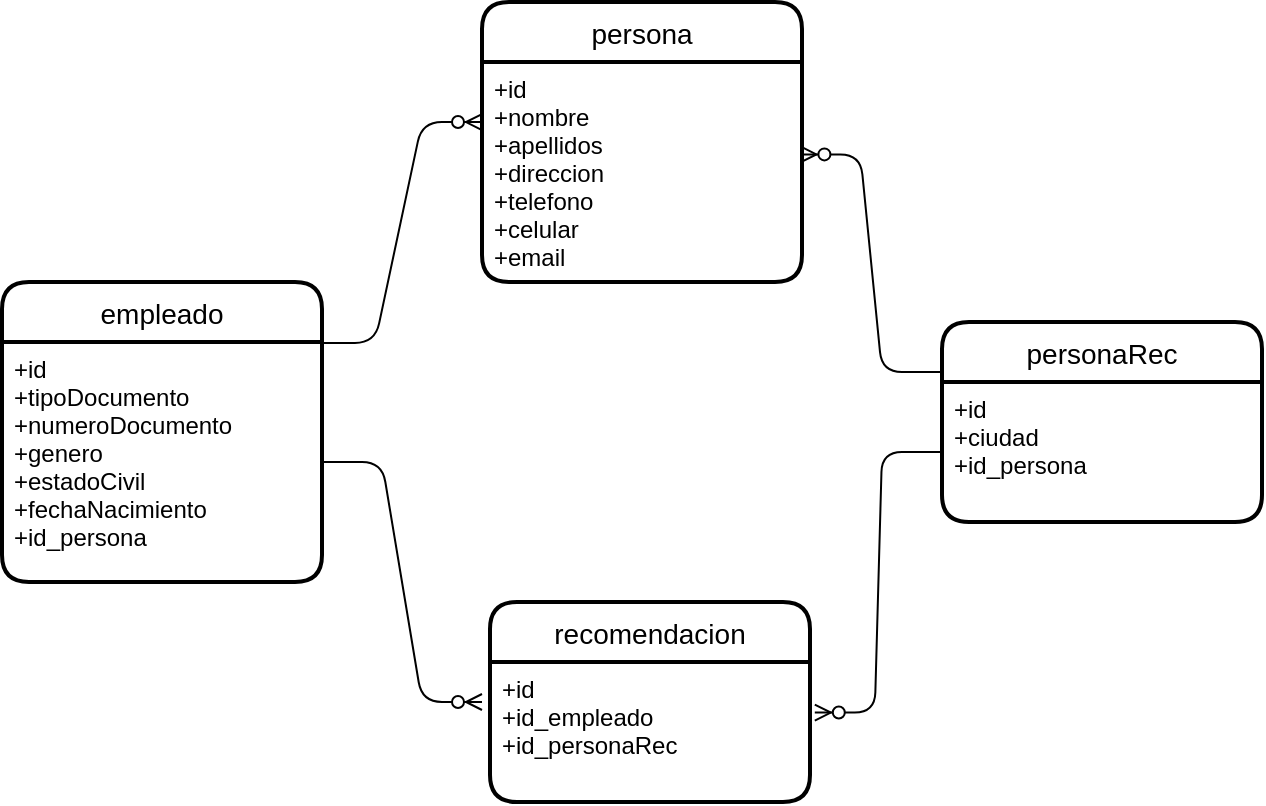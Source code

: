 <mxfile version="14.9.3" type="device"><diagram id="mXrS1bWBonxSjBd5YaG2" name="Page-1"><mxGraphModel dx="898" dy="666" grid="1" gridSize="10" guides="1" tooltips="1" connect="1" arrows="1" fold="1" page="1" pageScale="1" pageWidth="827" pageHeight="1169" math="0" shadow="0"><root><mxCell id="0"/><mxCell id="1" parent="0"/><mxCell id="XEVsGi7ddhpexTijTXXy-1" value="persona" style="swimlane;childLayout=stackLayout;horizontal=1;startSize=30;horizontalStack=0;rounded=1;fontSize=14;fontStyle=0;strokeWidth=2;resizeParent=0;resizeLast=1;shadow=0;dashed=0;align=center;" vertex="1" parent="1"><mxGeometry x="330" y="90" width="160" height="140" as="geometry"/></mxCell><mxCell id="XEVsGi7ddhpexTijTXXy-2" value="+id&#10;+nombre&#10;+apellidos&#10;+direccion&#10;+telefono&#10;+celular&#10;+email" style="align=left;strokeColor=none;fillColor=none;spacingLeft=4;fontSize=12;verticalAlign=top;resizable=0;rotatable=0;part=1;" vertex="1" parent="XEVsGi7ddhpexTijTXXy-1"><mxGeometry y="30" width="160" height="110" as="geometry"/></mxCell><mxCell id="XEVsGi7ddhpexTijTXXy-3" value="empleado" style="swimlane;childLayout=stackLayout;horizontal=1;startSize=30;horizontalStack=0;rounded=1;fontSize=14;fontStyle=0;strokeWidth=2;resizeParent=0;resizeLast=1;shadow=0;dashed=0;align=center;" vertex="1" parent="1"><mxGeometry x="90" y="230" width="160" height="150" as="geometry"/></mxCell><mxCell id="XEVsGi7ddhpexTijTXXy-4" value="+id&#10;+tipoDocumento&#10;+numeroDocumento&#10;+genero&#10;+estadoCivil&#10;+fechaNacimiento&#10;+id_persona&#10;" style="align=left;strokeColor=none;fillColor=none;spacingLeft=4;fontSize=12;verticalAlign=top;resizable=0;rotatable=0;part=1;" vertex="1" parent="XEVsGi7ddhpexTijTXXy-3"><mxGeometry y="30" width="160" height="120" as="geometry"/></mxCell><mxCell id="XEVsGi7ddhpexTijTXXy-5" value="personaRec" style="swimlane;childLayout=stackLayout;horizontal=1;startSize=30;horizontalStack=0;rounded=1;fontSize=14;fontStyle=0;strokeWidth=2;resizeParent=0;resizeLast=1;shadow=0;dashed=0;align=center;" vertex="1" parent="1"><mxGeometry x="560" y="250" width="160" height="100" as="geometry"/></mxCell><mxCell id="XEVsGi7ddhpexTijTXXy-6" value="+id&#10;+ciudad&#10;+id_persona" style="align=left;strokeColor=none;fillColor=none;spacingLeft=4;fontSize=12;verticalAlign=top;resizable=0;rotatable=0;part=1;" vertex="1" parent="XEVsGi7ddhpexTijTXXy-5"><mxGeometry y="30" width="160" height="70" as="geometry"/></mxCell><mxCell id="XEVsGi7ddhpexTijTXXy-8" value="" style="edgeStyle=entityRelationEdgeStyle;fontSize=12;html=1;endArrow=ERzeroToMany;endFill=1;exitX=0.978;exitY=0.203;exitDx=0;exitDy=0;exitPerimeter=0;entryX=0;entryY=0.273;entryDx=0;entryDy=0;entryPerimeter=0;" edge="1" parent="1" source="XEVsGi7ddhpexTijTXXy-3" target="XEVsGi7ddhpexTijTXXy-2"><mxGeometry width="100" height="100" relative="1" as="geometry"><mxPoint x="390" y="390" as="sourcePoint"/><mxPoint x="490" y="290" as="targetPoint"/></mxGeometry></mxCell><mxCell id="XEVsGi7ddhpexTijTXXy-9" value="" style="edgeStyle=entityRelationEdgeStyle;fontSize=12;html=1;endArrow=ERzeroToMany;endFill=1;exitX=0;exitY=0.25;exitDx=0;exitDy=0;entryX=0.995;entryY=0.42;entryDx=0;entryDy=0;entryPerimeter=0;" edge="1" parent="1" source="XEVsGi7ddhpexTijTXXy-5" target="XEVsGi7ddhpexTijTXXy-2"><mxGeometry width="100" height="100" relative="1" as="geometry"><mxPoint x="390" y="390" as="sourcePoint"/><mxPoint x="500" y="140" as="targetPoint"/></mxGeometry></mxCell><mxCell id="XEVsGi7ddhpexTijTXXy-10" value="recomendacion" style="swimlane;childLayout=stackLayout;horizontal=1;startSize=30;horizontalStack=0;rounded=1;fontSize=14;fontStyle=0;strokeWidth=2;resizeParent=0;resizeLast=1;shadow=0;dashed=0;align=center;" vertex="1" parent="1"><mxGeometry x="334" y="390" width="160" height="100" as="geometry"/></mxCell><mxCell id="XEVsGi7ddhpexTijTXXy-11" value="+id&#10;+id_empleado&#10;+id_personaRec" style="align=left;strokeColor=none;fillColor=none;spacingLeft=4;fontSize=12;verticalAlign=top;resizable=0;rotatable=0;part=1;" vertex="1" parent="XEVsGi7ddhpexTijTXXy-10"><mxGeometry y="30" width="160" height="70" as="geometry"/></mxCell><mxCell id="XEVsGi7ddhpexTijTXXy-12" value="" style="edgeStyle=entityRelationEdgeStyle;fontSize=12;html=1;endArrow=ERzeroToMany;endFill=1;" edge="1" parent="1" source="XEVsGi7ddhpexTijTXXy-4"><mxGeometry width="100" height="100" relative="1" as="geometry"><mxPoint x="390" y="390" as="sourcePoint"/><mxPoint x="330" y="440" as="targetPoint"/></mxGeometry></mxCell><mxCell id="XEVsGi7ddhpexTijTXXy-13" value="" style="edgeStyle=entityRelationEdgeStyle;fontSize=12;html=1;endArrow=ERzeroToMany;endFill=1;exitX=0;exitY=0.5;exitDx=0;exitDy=0;entryX=1.015;entryY=0.361;entryDx=0;entryDy=0;entryPerimeter=0;" edge="1" parent="1" source="XEVsGi7ddhpexTijTXXy-6" target="XEVsGi7ddhpexTijTXXy-11"><mxGeometry width="100" height="100" relative="1" as="geometry"><mxPoint x="390" y="390" as="sourcePoint"/><mxPoint x="490" y="290" as="targetPoint"/></mxGeometry></mxCell></root></mxGraphModel></diagram></mxfile>